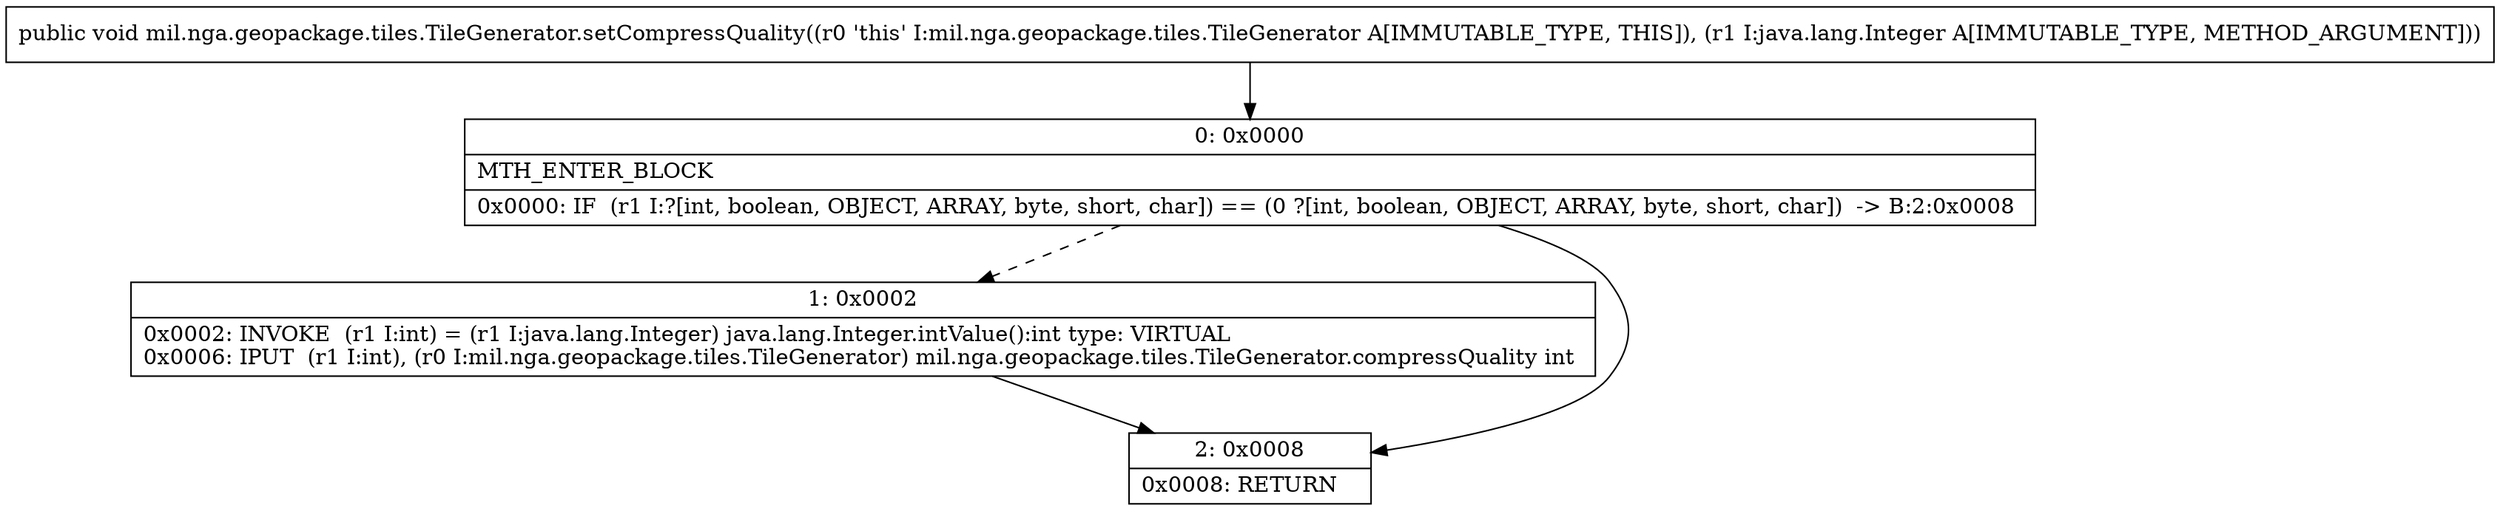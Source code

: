 digraph "CFG formil.nga.geopackage.tiles.TileGenerator.setCompressQuality(Ljava\/lang\/Integer;)V" {
Node_0 [shape=record,label="{0\:\ 0x0000|MTH_ENTER_BLOCK\l|0x0000: IF  (r1 I:?[int, boolean, OBJECT, ARRAY, byte, short, char]) == (0 ?[int, boolean, OBJECT, ARRAY, byte, short, char])  \-\> B:2:0x0008 \l}"];
Node_1 [shape=record,label="{1\:\ 0x0002|0x0002: INVOKE  (r1 I:int) = (r1 I:java.lang.Integer) java.lang.Integer.intValue():int type: VIRTUAL \l0x0006: IPUT  (r1 I:int), (r0 I:mil.nga.geopackage.tiles.TileGenerator) mil.nga.geopackage.tiles.TileGenerator.compressQuality int \l}"];
Node_2 [shape=record,label="{2\:\ 0x0008|0x0008: RETURN   \l}"];
MethodNode[shape=record,label="{public void mil.nga.geopackage.tiles.TileGenerator.setCompressQuality((r0 'this' I:mil.nga.geopackage.tiles.TileGenerator A[IMMUTABLE_TYPE, THIS]), (r1 I:java.lang.Integer A[IMMUTABLE_TYPE, METHOD_ARGUMENT])) }"];
MethodNode -> Node_0;
Node_0 -> Node_1[style=dashed];
Node_0 -> Node_2;
Node_1 -> Node_2;
}

